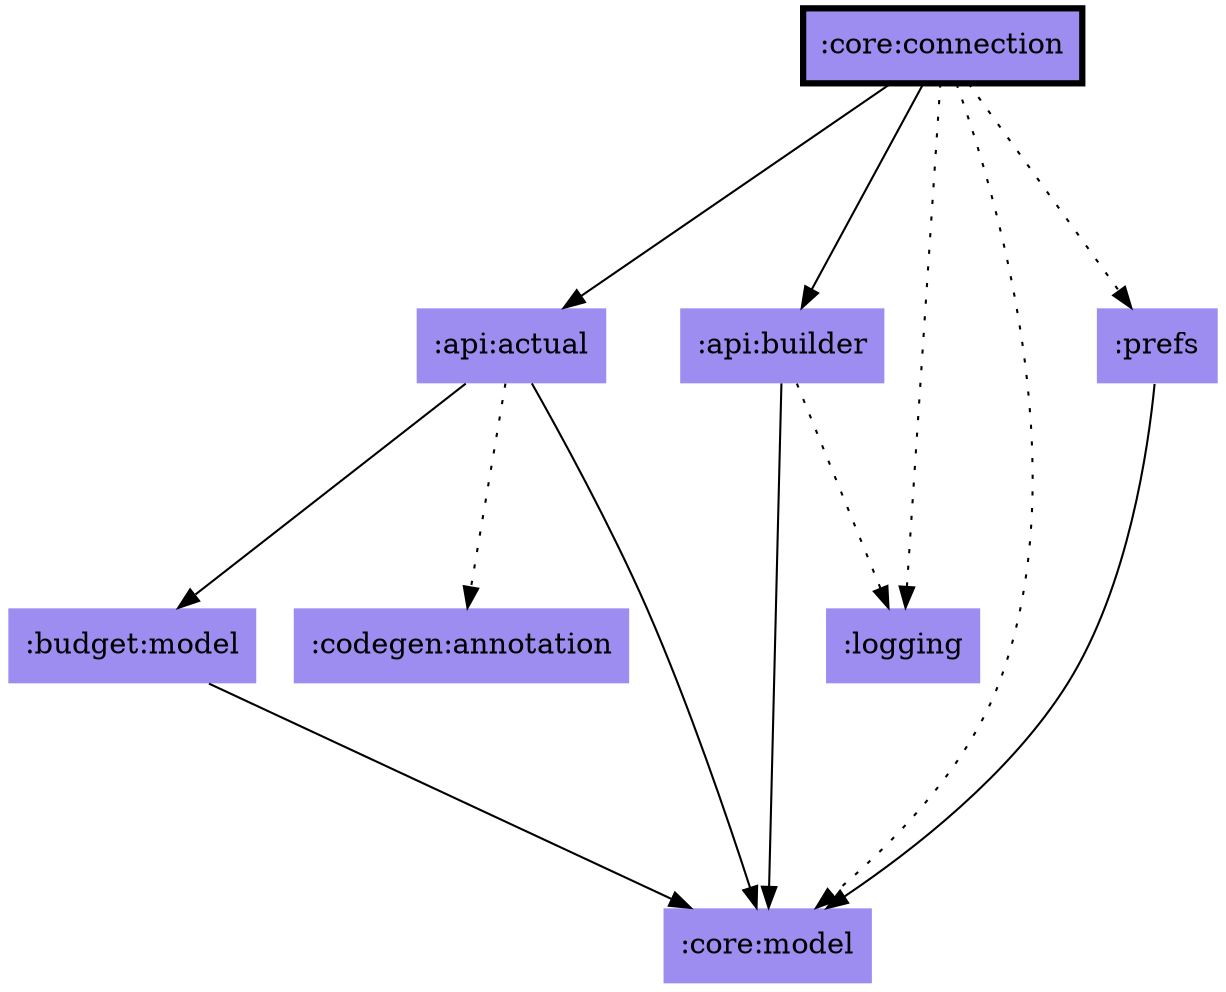 digraph {
edge ["dir"="forward"]
graph ["dpi"="100","fontsize"="30","ranksep"="1.5","rankdir"="TB"]
node ["style"="filled"]
":api:actual" ["fillcolor"="#9D8DF1","shape"="none"]
":api:builder" ["fillcolor"="#9D8DF1","shape"="none"]
":budget:model" ["fillcolor"="#9D8DF1","shape"="none"]
":codegen:annotation" ["fillcolor"="#9D8DF1","shape"="none"]
":core:connection" ["fillcolor"="#9D8DF1","color"="black","penwidth"="3","shape"="box"]
":core:model" ["fillcolor"="#9D8DF1","shape"="none"]
":logging" ["fillcolor"="#9D8DF1","shape"="none"]
":prefs" ["fillcolor"="#9D8DF1","shape"="none"]
":api:actual" -> ":budget:model"
":api:actual" -> ":codegen:annotation" ["style"="dotted"]
":api:actual" -> ":core:model"
":api:builder" -> ":core:model"
":api:builder" -> ":logging" ["style"="dotted"]
":budget:model" -> ":core:model"
":core:connection" -> ":api:actual"
":core:connection" -> ":api:builder"
":core:connection" -> ":core:model" ["style"="dotted"]
":core:connection" -> ":logging" ["style"="dotted"]
":core:connection" -> ":prefs" ["style"="dotted"]
":prefs" -> ":core:model"
}
